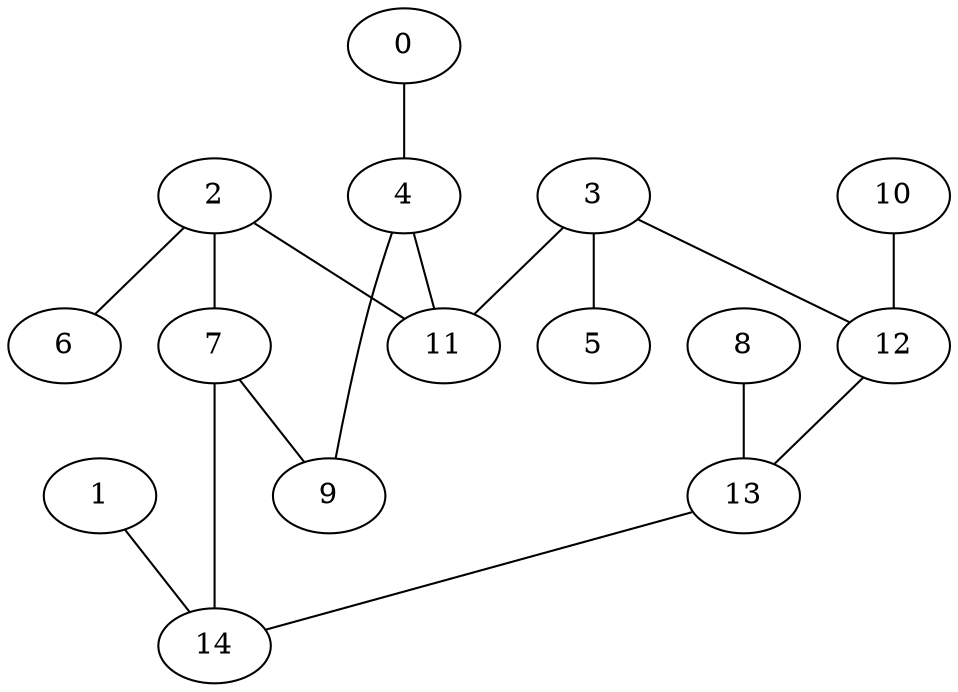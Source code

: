 graph "sampletest150-mod3_image11.bmp" {
	0	 [type=endpoint,
		x=531,
		y=266];
	4	 [type=intersection,
		x=393,
		y=267];
	0 -- 4	 [angle0="-.01",
		frequency=1,
		type0=line];
	1	 [type=endpoint,
		x=190,
		y=315];
	14	 [type=intersection,
		x=197,
		y=261];
	1 -- 14	 [angle0="-1.44",
		frequency=1,
		type0=line];
	2	 [type=intersection,
		x=120,
		y=266];
	6	 [type=endpoint,
		x="-9",
		y=271];
	2 -- 6	 [angle0="-.04",
		frequency=1,
		type0=line];
	7	 [type=intersection,
		x=125,
		y=251];
	2 -- 7	 [angle0="-1.25",
		frequency=1,
		type0=line];
	11	 [type=intersection,
		x=409,
		y=249];
	2 -- 11	 [angle0="290.27",
		frequency=1,
		type0=arc];
	3	 [type=intersection,
		x=295,
		y=262];
	5	 [type=endpoint,
		x=307,
		y=199];
	3 -- 5	 [angle0="-1.38",
		frequency=1,
		type0=line];
	3 -- 11	 [angle0="-.11",
		frequency=1,
		type0=line];
	12	 [type=intersection,
		x=284,
		y=255];
	3 -- 12	 [angle0=".57",
		frequency=1,
		type0=line];
	9	 [type=corner,
		x=135,
		y=253];
	4 -- 9	 [angle0="258.39",
		frequency=1,
		type0=arc];
	4 -- 11	 [angle0="-.84",
		frequency=1,
		type0=line];
	7 -- 9	 [angle0=".20",
		frequency=1,
		type0=line];
	7 -- 14	 [angle0=".14",
		frequency=1,
		type0=line];
	8	 [type=endpoint,
		x=223,
		y=191];
	13	 [type=intersection,
		x=213,
		y=262];
	8 -- 13	 [angle0="-1.43",
		frequency=1,
		type0=line];
	10	 [type=endpoint,
		x=269,
		y=320];
	10 -- 12	 [angle0="-1.34",
		frequency=1,
		type0=line];
	12 -- 13	 [angle0="-.10",
		frequency=1,
		type0=line];
	13 -- 14	 [angle0=".06",
		frequency=1,
		type0=line];
}
